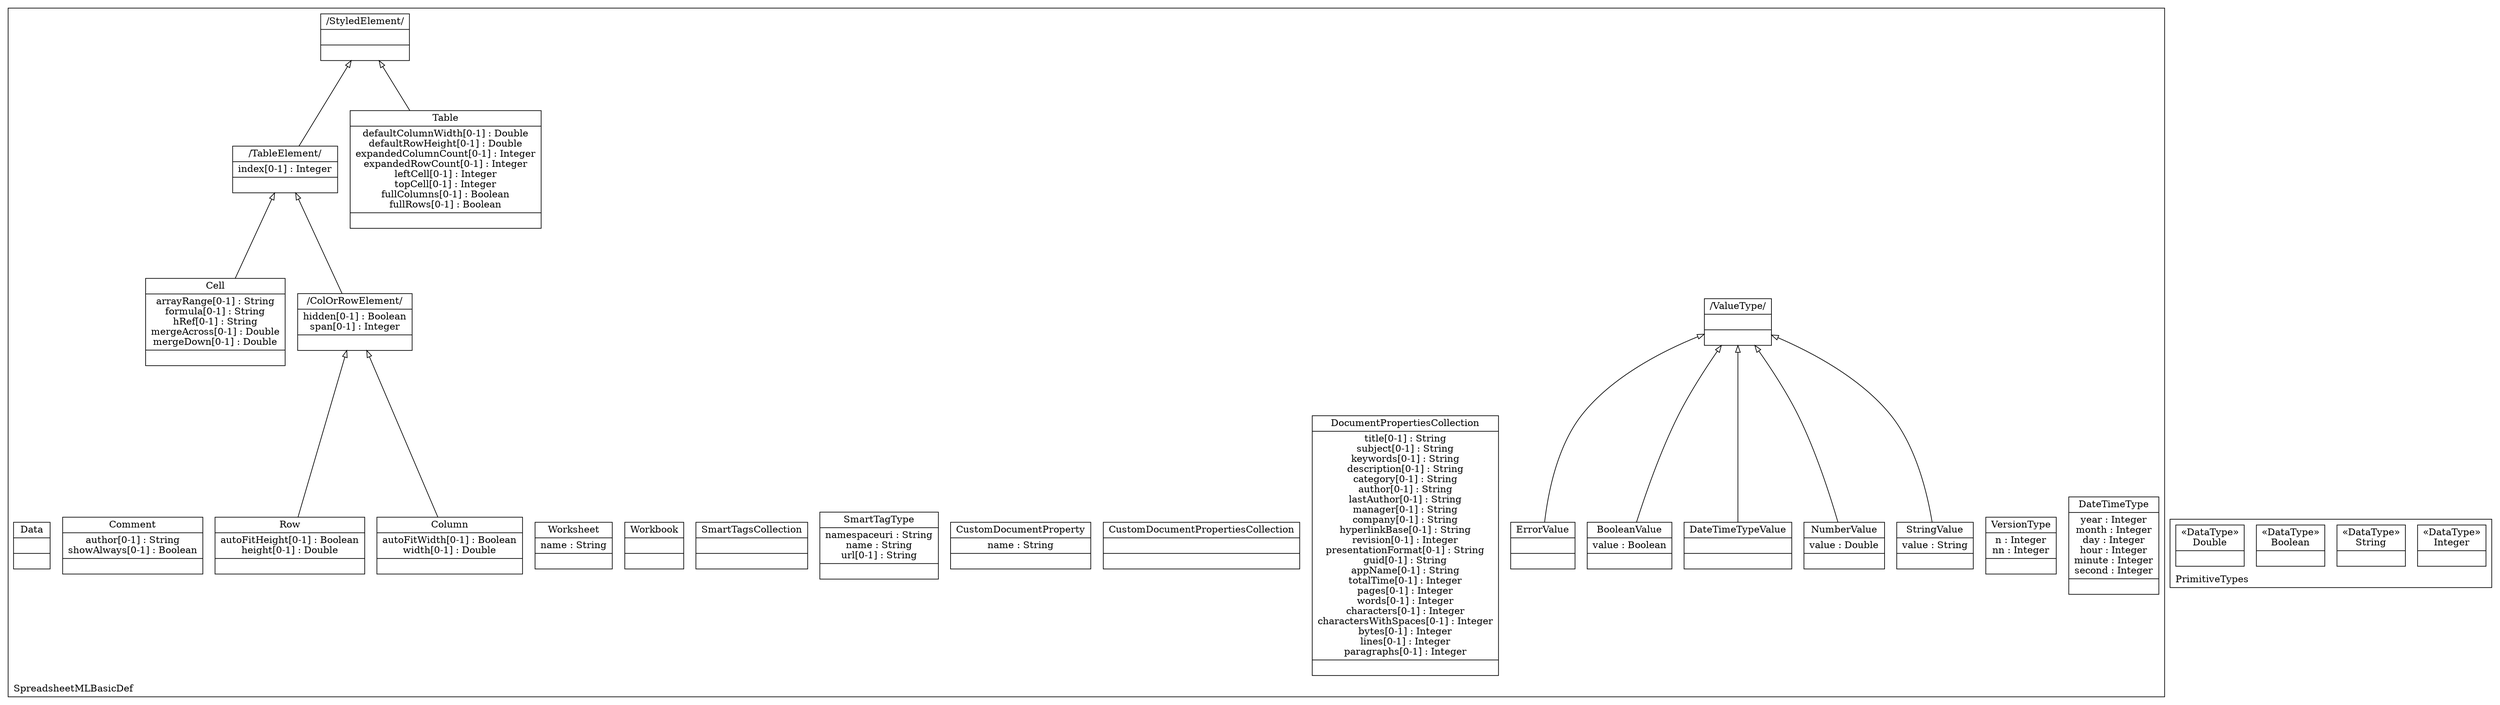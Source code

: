 digraph "KM3 Model in DOT" {
graph[rankdir=BT,labeljust=l,labelloc=t,nodeSep=0.75,compound=true];
 subgraph "cluster_SpreadsheetMLBasicDef"{
labelloc=t
color=black
label=SpreadsheetMLBasicDef
 node[shape=record];
DateTimeType[label="{DateTimeType|year : Integer\nmonth : Integer\nday : Integer\nhour : Integer\nminute : Integer\nsecond : Integer| }"]
;
 node[shape=record];
VersionType[label="{VersionType|n : Integer\nnn : Integer| }"]
;
 node[shape=record];
ValueType[label="{/ValueType/| | }"]
;
 node[shape=record];
StringValue[label="{StringValue|value : String| }"]
 StringValue->ValueType[arrowhead=onormal,group=ValueType,minlen=2,constraint=true,]
;
 node[shape=record];
NumberValue[label="{NumberValue|value : Double| }"]
 NumberValue->ValueType[arrowhead=onormal,group=ValueType,minlen=2,constraint=true,]
;
 node[shape=record];
DateTimeTypeValue[label="{DateTimeTypeValue| | }"]
 DateTimeTypeValue->ValueType[arrowhead=onormal,group=ValueType,minlen=2,constraint=true,]
;
 node[shape=record];
BooleanValue[label="{BooleanValue|value : Boolean| }"]
 BooleanValue->ValueType[arrowhead=onormal,group=ValueType,minlen=2,constraint=true,]
;
 node[shape=record];
ErrorValue[label="{ErrorValue| | }"]
 ErrorValue->ValueType[arrowhead=onormal,group=ValueType,minlen=2,constraint=true,]
;
 node[shape=record];
DocumentPropertiesCollection[label="{DocumentPropertiesCollection|title[0-1] : String\nsubject[0-1] : String\nkeywords[0-1] : String\ndescription[0-1] : String\ncategory[0-1] : String\nauthor[0-1] : String\nlastAuthor[0-1] : String\nmanager[0-1] : String\ncompany[0-1] : String\nhyperlinkBase[0-1] : String\nrevision[0-1] : Integer\npresentationFormat[0-1] : String\nguid[0-1] : String\nappName[0-1] : String\ntotalTime[0-1] : Integer\npages[0-1] : Integer\nwords[0-1] : Integer\ncharacters[0-1] : Integer\ncharactersWithSpaces[0-1] : Integer\nbytes[0-1] : Integer\nlines[0-1] : Integer\nparagraphs[0-1] : Integer| }"]
;
 node[shape=record];
CustomDocumentPropertiesCollection[label="{CustomDocumentPropertiesCollection| | }"]
;
 node[shape=record];
CustomDocumentProperty[label="{CustomDocumentProperty|name : String| }"]
;
 node[shape=record];
SmartTagType[label="{SmartTagType|namespaceuri : String\nname : String\nurl[0-1] : String| }"]
;
 node[shape=record];
SmartTagsCollection[label="{SmartTagsCollection| | }"]
;
 node[shape=record];
Workbook[label="{Workbook| | }"]
;
 node[shape=record];
Worksheet[label="{Worksheet|name : String| }"]
;
 node[shape=record];
StyledElement[label="{/StyledElement/| | }"]
;
 node[shape=record];
Table[label="{Table|defaultColumnWidth[0-1] : Double\ndefaultRowHeight[0-1] : Double\nexpandedColumnCount[0-1] : Integer\nexpandedRowCount[0-1] : Integer\nleftCell[0-1] : Integer\ntopCell[0-1] : Integer\nfullColumns[0-1] : Boolean\nfullRows[0-1] : Boolean| }"]
 Table->StyledElement[arrowhead=onormal,group=StyledElement,minlen=2,constraint=true,]
;
 node[shape=record];
TableElement[label="{/TableElement/|index[0-1] : Integer| }"]
 TableElement->StyledElement[arrowhead=onormal,group=StyledElement,minlen=2,constraint=true,]
;
 node[shape=record];
ColOrRowElement[label="{/ColOrRowElement/|hidden[0-1] : Boolean\nspan[0-1] : Integer| }"]
 ColOrRowElement->TableElement[arrowhead=onormal,group=TableElement,minlen=2,constraint=true,]
;
 node[shape=record];
Column[label="{Column|autoFitWidth[0-1] : Boolean\nwidth[0-1] : Double| }"]
 Column->ColOrRowElement[arrowhead=onormal,group=ColOrRowElement,minlen=2,constraint=true,]
;
 node[shape=record];
Row[label="{Row|autoFitHeight[0-1] : Boolean\nheight[0-1] : Double| }"]
 Row->ColOrRowElement[arrowhead=onormal,group=ColOrRowElement,minlen=2,constraint=true,]
;
 node[shape=record];
Cell[label="{Cell|arrayRange[0-1] : String\nformula[0-1] : String\nhRef[0-1] : String\nmergeAcross[0-1] : Double\nmergeDown[0-1] : Double| }"]
 Cell->TableElement[arrowhead=onormal,group=TableElement,minlen=2,constraint=true,]
;
 node[shape=record];
Comment[label="{Comment|author[0-1] : String\nshowAlways[0-1] : Boolean| }"]
;
 node[shape=record];
Data[label="{Data| | }"]
;

} subgraph "cluster_PrimitiveTypes"{
labelloc=t
color=black
label=PrimitiveTypes
 node[shape=record];
Integer[label="{&#171;DataType&#187;\nInteger|}"]
;
 node[shape=record];
String[label="{&#171;DataType&#187;\nString|}"]
;
 node[shape=record];
Boolean[label="{&#171;DataType&#187;\nBoolean|}"]
;
 node[shape=record];
Double[label="{&#171;DataType&#187;\nDouble|}"]
;

}
}